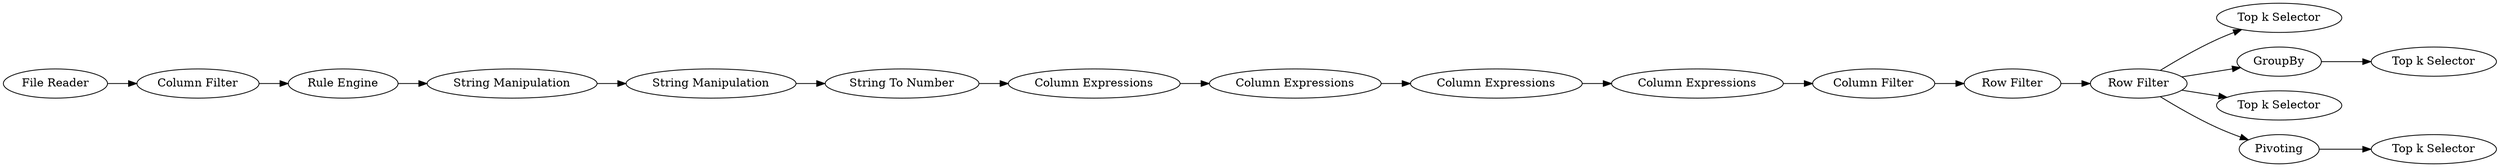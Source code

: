 digraph {
	"334290398749729951_21" [label="Column Filter"]
	"2591340136183277199_10" [label="String Manipulation"]
	"-5605078866162120692_16" [label="Column Expressions"]
	"-5605078866162120692_19" [label="Column Expressions"]
	"2591340136183277199_2" [label="String Manipulation"]
	"-2021349650343565740_30" [label="Top k Selector"]
	"2591340136183277199_6" [label="Rule Engine"]
	"-2021349650343565740_29" [label="Top k Selector"]
	"-2021349650343565740_3" [label="Column Filter"]
	"-2021349650343565740_22" [label=GroupBy]
	"-2021349650343565740_28" [label="Top k Selector"]
	"2591340136183277199_5" [label="String To Number"]
	"-2021349650343565740_1" [label="File Reader"]
	"-2021349650343565740_26" [label="Top k Selector"]
	"334290398749729951_24" [label="Row Filter"]
	"-2021349650343565740_20" [label="Column Expressions"]
	"-5605078866162120692_18" [label="Column Expressions"]
	"-2021349650343565740_27" [label=Pivoting]
	"334290398749729951_25" [label="Row Filter"]
	"2591340136183277199_10" -> "2591340136183277199_5"
	"334290398749729951_25" -> "-2021349650343565740_29"
	"-5605078866162120692_19" -> "334290398749729951_21"
	"-2021349650343565740_27" -> "-2021349650343565740_30"
	"2591340136183277199_2" -> "2591340136183277199_10"
	"-2021349650343565740_22" -> "-2021349650343565740_28"
	"334290398749729951_25" -> "-2021349650343565740_22"
	"-5605078866162120692_16" -> "-5605078866162120692_18"
	"334290398749729951_25" -> "-2021349650343565740_27"
	"-2021349650343565740_3" -> "2591340136183277199_6"
	"-2021349650343565740_1" -> "-2021349650343565740_3"
	"334290398749729951_25" -> "-2021349650343565740_26"
	"2591340136183277199_5" -> "-2021349650343565740_20"
	"-5605078866162120692_18" -> "-5605078866162120692_19"
	"-2021349650343565740_20" -> "-5605078866162120692_16"
	"2591340136183277199_6" -> "2591340136183277199_2"
	"334290398749729951_21" -> "334290398749729951_24"
	"334290398749729951_24" -> "334290398749729951_25"
	rankdir=LR
}
